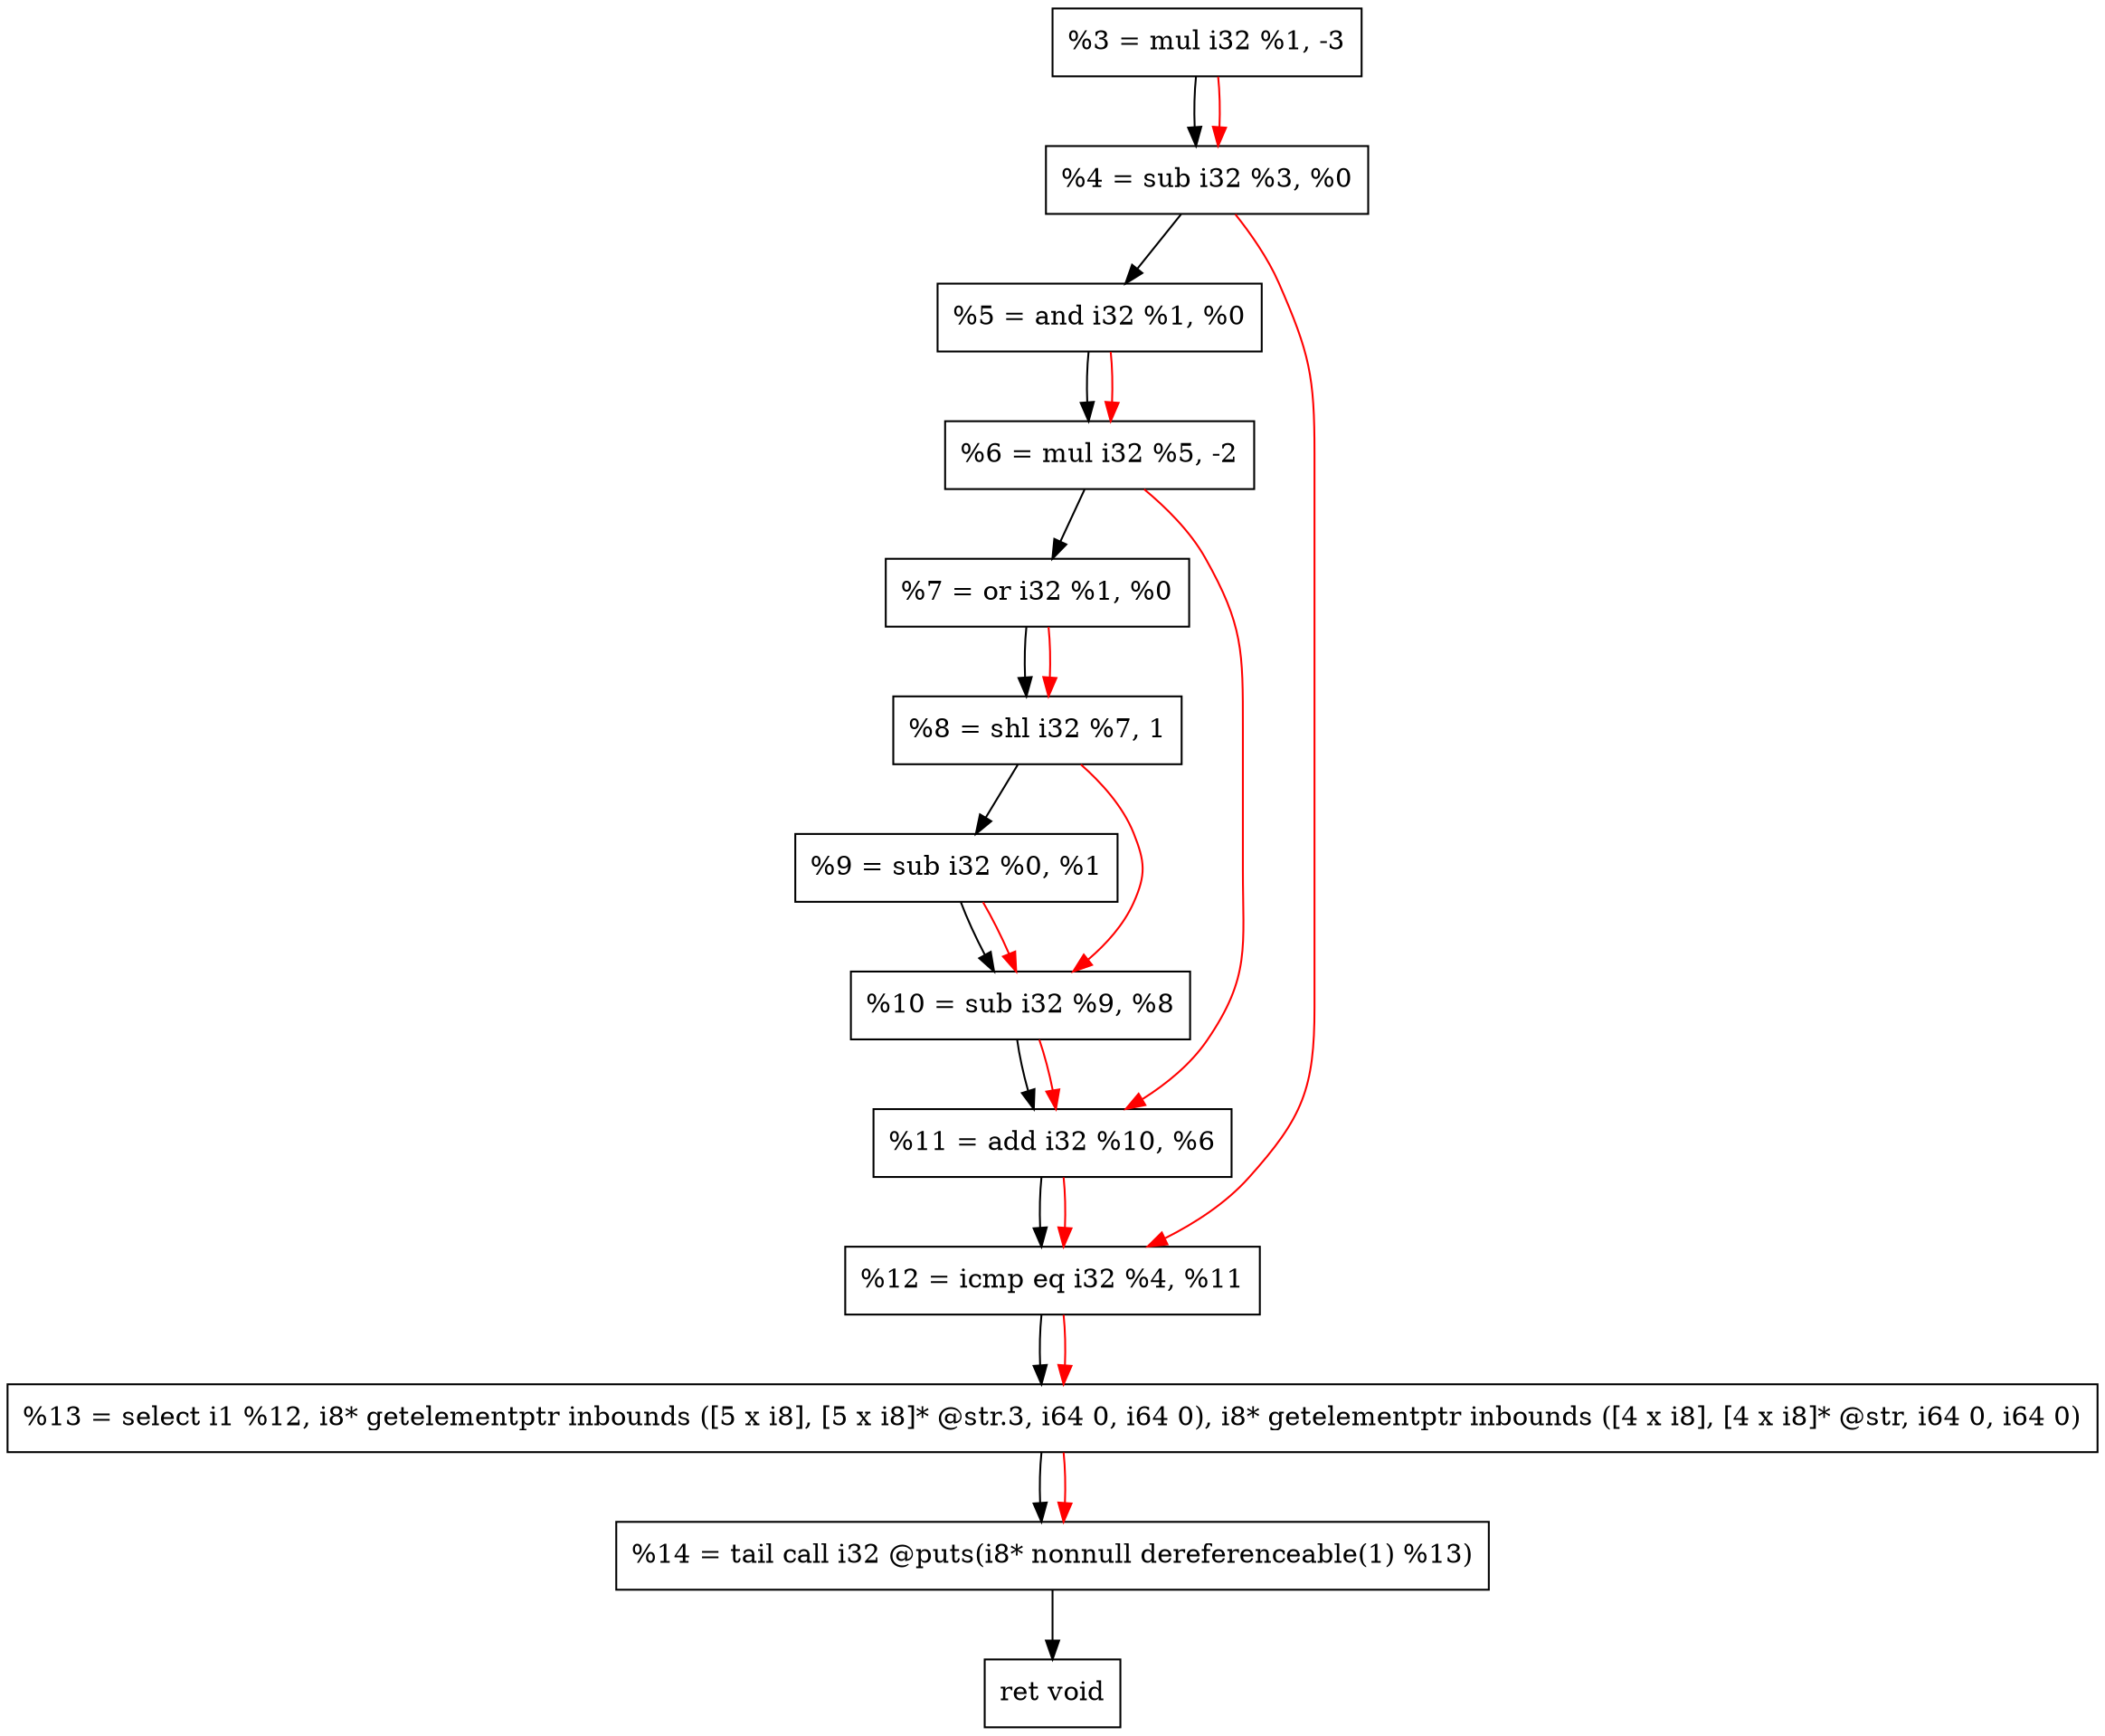 digraph "DFG for'crackme' function" {
	Node0xf9f8e0[shape=record, label="  %3 = mul i32 %1, -3"];
	Node0xf9f950[shape=record, label="  %4 = sub i32 %3, %0"];
	Node0xf9fa10[shape=record, label="  %5 = and i32 %1, %0"];
	Node0xf9fa80[shape=record, label="  %6 = mul i32 %5, -2"];
	Node0xf9faf0[shape=record, label="  %7 = or i32 %1, %0"];
	Node0xf9fb90[shape=record, label="  %8 = shl i32 %7, 1"];
	Node0xf9fc00[shape=record, label="  %9 = sub i32 %0, %1"];
	Node0xf9fc70[shape=record, label="  %10 = sub i32 %9, %8"];
	Node0xf9fce0[shape=record, label="  %11 = add i32 %10, %6"];
	Node0xf9fd50[shape=record, label="  %12 = icmp eq i32 %4, %11"];
	Node0xf40388[shape=record, label="  %13 = select i1 %12, i8* getelementptr inbounds ([5 x i8], [5 x i8]* @str.3, i64 0, i64 0), i8* getelementptr inbounds ([4 x i8], [4 x i8]* @str, i64 0, i64 0)"];
	Node0xfa01f0[shape=record, label="  %14 = tail call i32 @puts(i8* nonnull dereferenceable(1) %13)"];
	Node0xfa0240[shape=record, label="  ret void"];
	Node0xf9f8e0 -> Node0xf9f950;
	Node0xf9f950 -> Node0xf9fa10;
	Node0xf9fa10 -> Node0xf9fa80;
	Node0xf9fa80 -> Node0xf9faf0;
	Node0xf9faf0 -> Node0xf9fb90;
	Node0xf9fb90 -> Node0xf9fc00;
	Node0xf9fc00 -> Node0xf9fc70;
	Node0xf9fc70 -> Node0xf9fce0;
	Node0xf9fce0 -> Node0xf9fd50;
	Node0xf9fd50 -> Node0xf40388;
	Node0xf40388 -> Node0xfa01f0;
	Node0xfa01f0 -> Node0xfa0240;
edge [color=red]
	Node0xf9f8e0 -> Node0xf9f950;
	Node0xf9fa10 -> Node0xf9fa80;
	Node0xf9faf0 -> Node0xf9fb90;
	Node0xf9fc00 -> Node0xf9fc70;
	Node0xf9fb90 -> Node0xf9fc70;
	Node0xf9fc70 -> Node0xf9fce0;
	Node0xf9fa80 -> Node0xf9fce0;
	Node0xf9f950 -> Node0xf9fd50;
	Node0xf9fce0 -> Node0xf9fd50;
	Node0xf9fd50 -> Node0xf40388;
	Node0xf40388 -> Node0xfa01f0;
}
